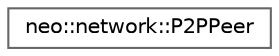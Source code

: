digraph "Graphical Class Hierarchy"
{
 // LATEX_PDF_SIZE
  bgcolor="transparent";
  edge [fontname=Helvetica,fontsize=10,labelfontname=Helvetica,labelfontsize=10];
  node [fontname=Helvetica,fontsize=10,shape=box,height=0.2,width=0.4];
  rankdir="LR";
  Node0 [id="Node000000",label="neo::network::P2PPeer",height=0.2,width=0.4,color="grey40", fillcolor="white", style="filled",URL="$classneo_1_1network_1_1_p2_p_peer.html",tooltip="Represents a P2P peer."];
}
